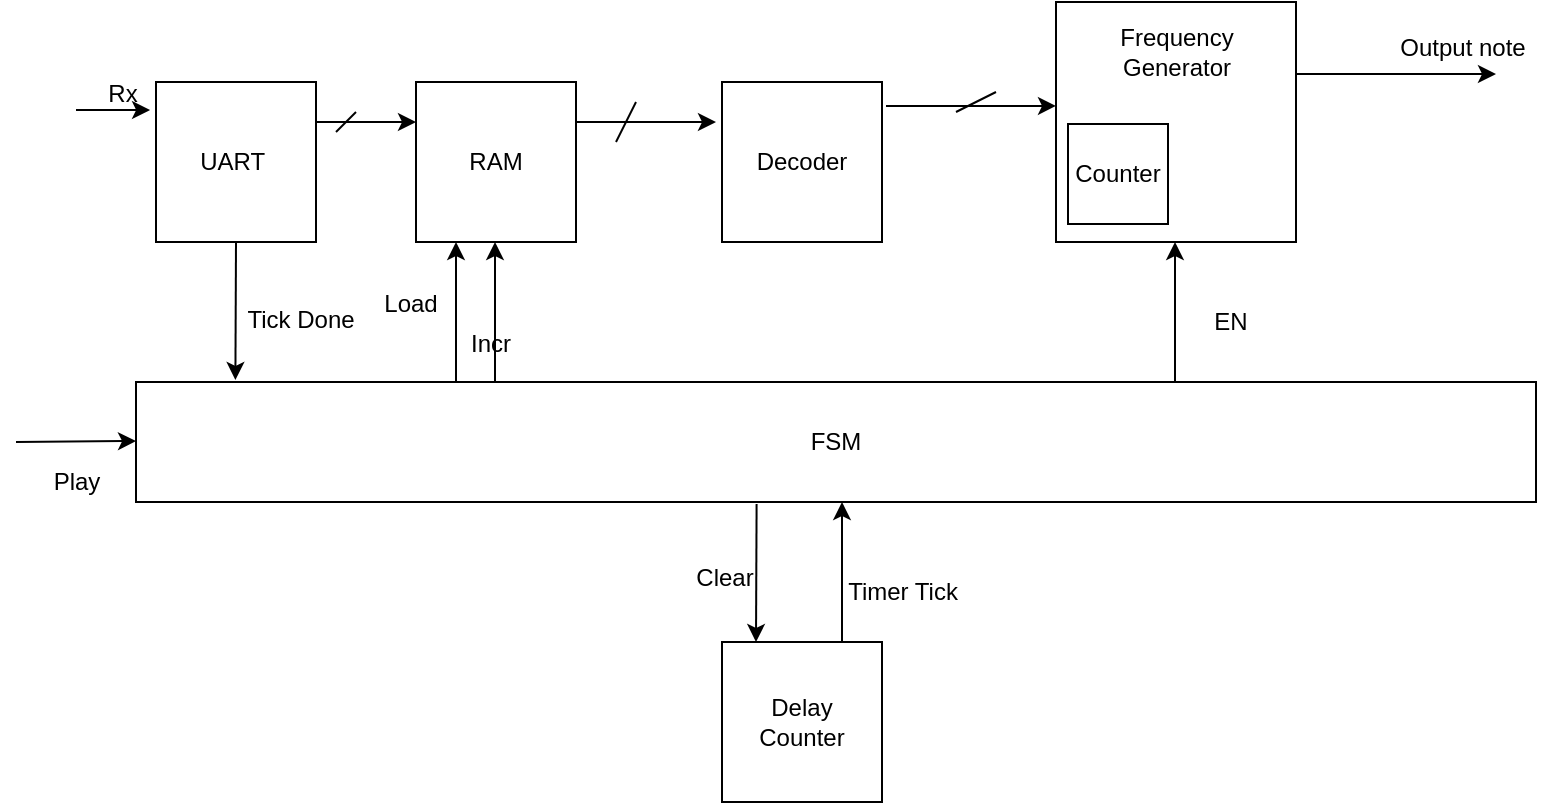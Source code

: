 <mxfile version="12.6.1" type="device"><diagram id="YgdAXPZ5-lK4IQie13oy" name="Page-1"><mxGraphModel dx="946" dy="520" grid="1" gridSize="10" guides="1" tooltips="1" connect="1" arrows="1" fold="1" page="1" pageScale="1" pageWidth="827" pageHeight="1169" math="0" shadow="0"><root><mxCell id="0"/><mxCell id="1" parent="0"/><mxCell id="5bdlo-9A9kZahce54ayF-1" value="FSM" style="rounded=0;whiteSpace=wrap;html=1;" vertex="1" parent="1"><mxGeometry x="80" y="270" width="700" height="60" as="geometry"/></mxCell><mxCell id="5bdlo-9A9kZahce54ayF-2" value="UART&amp;nbsp;" style="whiteSpace=wrap;html=1;aspect=fixed;" vertex="1" parent="1"><mxGeometry x="90" y="120" width="80" height="80" as="geometry"/></mxCell><mxCell id="5bdlo-9A9kZahce54ayF-3" value="RAM" style="whiteSpace=wrap;html=1;aspect=fixed;" vertex="1" parent="1"><mxGeometry x="220" y="120" width="80" height="80" as="geometry"/></mxCell><mxCell id="5bdlo-9A9kZahce54ayF-4" value="Decoder" style="whiteSpace=wrap;html=1;aspect=fixed;" vertex="1" parent="1"><mxGeometry x="373" y="120" width="80" height="80" as="geometry"/></mxCell><mxCell id="5bdlo-9A9kZahce54ayF-9" value="" style="group" vertex="1" connectable="0" parent="1"><mxGeometry x="540" y="80" width="120" height="120" as="geometry"/></mxCell><mxCell id="5bdlo-9A9kZahce54ayF-5" value="" style="whiteSpace=wrap;html=1;aspect=fixed;" vertex="1" parent="5bdlo-9A9kZahce54ayF-9"><mxGeometry width="120" height="120" as="geometry"/></mxCell><mxCell id="5bdlo-9A9kZahce54ayF-6" value="Frequency &lt;br&gt;Generator" style="text;html=1;align=center;verticalAlign=middle;resizable=0;points=[];autosize=1;" vertex="1" parent="5bdlo-9A9kZahce54ayF-9"><mxGeometry x="25" y="10" width="70" height="30" as="geometry"/></mxCell><mxCell id="5bdlo-9A9kZahce54ayF-8" value="Counter" style="rounded=0;whiteSpace=wrap;html=1;" vertex="1" parent="5bdlo-9A9kZahce54ayF-9"><mxGeometry x="6" y="61" width="50" height="50" as="geometry"/></mxCell><mxCell id="5bdlo-9A9kZahce54ayF-12" value="" style="endArrow=classic;html=1;entryX=-0.037;entryY=0.175;entryDx=0;entryDy=0;entryPerimeter=0;" edge="1" parent="1" target="5bdlo-9A9kZahce54ayF-2"><mxGeometry width="50" height="50" relative="1" as="geometry"><mxPoint x="50" y="134" as="sourcePoint"/><mxPoint x="130" y="350" as="targetPoint"/><Array as="points"/></mxGeometry></mxCell><mxCell id="5bdlo-9A9kZahce54ayF-14" value="Rx" style="text;html=1;align=center;verticalAlign=middle;resizable=0;points=[];autosize=1;" vertex="1" parent="1"><mxGeometry x="58" y="116" width="30" height="20" as="geometry"/></mxCell><mxCell id="5bdlo-9A9kZahce54ayF-17" value="" style="endArrow=classic;html=1;exitX=0.5;exitY=1;exitDx=0;exitDy=0;entryX=0.071;entryY=-0.017;entryDx=0;entryDy=0;entryPerimeter=0;" edge="1" parent="1" source="5bdlo-9A9kZahce54ayF-2" target="5bdlo-9A9kZahce54ayF-1"><mxGeometry width="50" height="50" relative="1" as="geometry"><mxPoint x="40" y="400" as="sourcePoint"/><mxPoint x="90" y="350" as="targetPoint"/></mxGeometry></mxCell><mxCell id="5bdlo-9A9kZahce54ayF-19" value="Delay &lt;br&gt;Counter" style="whiteSpace=wrap;html=1;aspect=fixed;" vertex="1" parent="1"><mxGeometry x="373" y="400" width="80" height="80" as="geometry"/></mxCell><mxCell id="5bdlo-9A9kZahce54ayF-20" value="" style="endArrow=classic;html=1;exitX=0.5;exitY=1;exitDx=0;exitDy=0;entryX=0.071;entryY=-0.017;entryDx=0;entryDy=0;entryPerimeter=0;" edge="1" parent="1"><mxGeometry width="50" height="50" relative="1" as="geometry"><mxPoint x="390.3" y="331.02" as="sourcePoint"/><mxPoint x="390" y="400" as="targetPoint"/></mxGeometry></mxCell><mxCell id="5bdlo-9A9kZahce54ayF-21" value="" style="endArrow=classic;html=1;exitX=0.75;exitY=0;exitDx=0;exitDy=0;" edge="1" parent="1" source="5bdlo-9A9kZahce54ayF-19"><mxGeometry width="50" height="50" relative="1" as="geometry"><mxPoint x="290.3" y="221.02" as="sourcePoint"/><mxPoint x="433" y="330" as="targetPoint"/></mxGeometry></mxCell><mxCell id="5bdlo-9A9kZahce54ayF-22" value="" style="group" vertex="1" connectable="0" parent="1"><mxGeometry x="180" y="135" width="10" height="10" as="geometry"/></mxCell><mxCell id="5bdlo-9A9kZahce54ayF-15" value="" style="endArrow=classic;html=1;exitX=1;exitY=0.25;exitDx=0;exitDy=0;entryX=0;entryY=0.25;entryDx=0;entryDy=0;" edge="1" parent="5bdlo-9A9kZahce54ayF-22" source="5bdlo-9A9kZahce54ayF-2" target="5bdlo-9A9kZahce54ayF-3"><mxGeometry width="50" height="50" relative="1" as="geometry"><mxPoint x="-10" y="50" as="sourcePoint"/><mxPoint x="40" as="targetPoint"/></mxGeometry></mxCell><mxCell id="5bdlo-9A9kZahce54ayF-16" value="" style="endArrow=none;html=1;" edge="1" parent="5bdlo-9A9kZahce54ayF-22"><mxGeometry width="50" height="50" relative="1" as="geometry"><mxPoint y="10" as="sourcePoint"/><mxPoint x="10" as="targetPoint"/></mxGeometry></mxCell><mxCell id="5bdlo-9A9kZahce54ayF-23" value="" style="group" vertex="1" connectable="0" parent="1"><mxGeometry x="320" y="145" width="10" height="10" as="geometry"/></mxCell><mxCell id="5bdlo-9A9kZahce54ayF-24" value="" style="endArrow=classic;html=1;exitX=1;exitY=0.25;exitDx=0;exitDy=0;" edge="1" parent="5bdlo-9A9kZahce54ayF-23" source="5bdlo-9A9kZahce54ayF-3"><mxGeometry width="50" height="50" relative="1" as="geometry"><mxPoint x="-10" y="50" as="sourcePoint"/><mxPoint x="50" y="-5" as="targetPoint"/></mxGeometry></mxCell><mxCell id="5bdlo-9A9kZahce54ayF-25" value="" style="endArrow=none;html=1;" edge="1" parent="5bdlo-9A9kZahce54ayF-23"><mxGeometry width="50" height="50" relative="1" as="geometry"><mxPoint y="5" as="sourcePoint"/><mxPoint x="10" y="-15" as="targetPoint"/></mxGeometry></mxCell><mxCell id="5bdlo-9A9kZahce54ayF-26" value="" style="group" vertex="1" connectable="0" parent="1"><mxGeometry x="490" y="125" width="20" height="10" as="geometry"/></mxCell><mxCell id="5bdlo-9A9kZahce54ayF-28" value="" style="endArrow=none;html=1;" edge="1" parent="5bdlo-9A9kZahce54ayF-26"><mxGeometry width="50" height="50" relative="1" as="geometry"><mxPoint y="10" as="sourcePoint"/><mxPoint x="20" as="targetPoint"/></mxGeometry></mxCell><mxCell id="5bdlo-9A9kZahce54ayF-27" value="" style="endArrow=classic;html=1;exitX=1.025;exitY=0.15;exitDx=0;exitDy=0;entryX=0;entryY=0.433;entryDx=0;entryDy=0;exitPerimeter=0;entryPerimeter=0;" edge="1" parent="1" source="5bdlo-9A9kZahce54ayF-4" target="5bdlo-9A9kZahce54ayF-5"><mxGeometry width="50" height="50" relative="1" as="geometry"><mxPoint x="480" y="180" as="sourcePoint"/><mxPoint x="530" y="130" as="targetPoint"/></mxGeometry></mxCell><mxCell id="5bdlo-9A9kZahce54ayF-29" value="Clear" style="text;html=1;align=center;verticalAlign=middle;resizable=0;points=[];autosize=1;" vertex="1" parent="1"><mxGeometry x="354" y="358" width="40" height="20" as="geometry"/></mxCell><mxCell id="5bdlo-9A9kZahce54ayF-30" value="Timer Tick&lt;br&gt;" style="text;html=1;align=center;verticalAlign=middle;resizable=0;points=[];autosize=1;" vertex="1" parent="1"><mxGeometry x="428" y="365" width="70" height="20" as="geometry"/></mxCell><mxCell id="5bdlo-9A9kZahce54ayF-31" value="" style="endArrow=classic;html=1;exitX=0.75;exitY=0;exitDx=0;exitDy=0;" edge="1" parent="1"><mxGeometry width="50" height="50" relative="1" as="geometry"><mxPoint x="599.5" y="270" as="sourcePoint"/><mxPoint x="599.5" y="200" as="targetPoint"/></mxGeometry></mxCell><mxCell id="5bdlo-9A9kZahce54ayF-32" value="EN" style="text;html=1;align=center;verticalAlign=middle;resizable=0;points=[];autosize=1;" vertex="1" parent="1"><mxGeometry x="612" y="230" width="30" height="20" as="geometry"/></mxCell><mxCell id="5bdlo-9A9kZahce54ayF-33" value="Tick Done" style="text;html=1;align=center;verticalAlign=middle;resizable=0;points=[];autosize=1;" vertex="1" parent="1"><mxGeometry x="127" y="229" width="70" height="20" as="geometry"/></mxCell><mxCell id="5bdlo-9A9kZahce54ayF-34" value="" style="endArrow=classic;html=1;exitX=0.75;exitY=0;exitDx=0;exitDy=0;" edge="1" parent="1"><mxGeometry width="50" height="50" relative="1" as="geometry"><mxPoint x="240" y="270" as="sourcePoint"/><mxPoint x="240" y="200" as="targetPoint"/></mxGeometry></mxCell><mxCell id="5bdlo-9A9kZahce54ayF-35" value="Load" style="text;html=1;align=center;verticalAlign=middle;resizable=0;points=[];autosize=1;" vertex="1" parent="1"><mxGeometry x="197" y="221" width="40" height="20" as="geometry"/></mxCell><mxCell id="5bdlo-9A9kZahce54ayF-38" value="Incr" style="text;html=1;align=center;verticalAlign=middle;resizable=0;points=[];autosize=1;" vertex="1" parent="1"><mxGeometry x="237" y="241" width="40" height="20" as="geometry"/></mxCell><mxCell id="5bdlo-9A9kZahce54ayF-40" value="" style="endArrow=classic;html=1;" edge="1" parent="1"><mxGeometry width="50" height="50" relative="1" as="geometry"><mxPoint x="660" y="116" as="sourcePoint"/><mxPoint x="760" y="116" as="targetPoint"/></mxGeometry></mxCell><mxCell id="5bdlo-9A9kZahce54ayF-41" value="" style="endArrow=classic;html=1;" edge="1" parent="1"><mxGeometry width="50" height="50" relative="1" as="geometry"><mxPoint x="20" y="300" as="sourcePoint"/><mxPoint x="80" y="299.5" as="targetPoint"/></mxGeometry></mxCell><mxCell id="5bdlo-9A9kZahce54ayF-42" value="Play" style="text;html=1;align=center;verticalAlign=middle;resizable=0;points=[];autosize=1;" vertex="1" parent="1"><mxGeometry x="30" y="310" width="40" height="20" as="geometry"/></mxCell><mxCell id="5bdlo-9A9kZahce54ayF-43" value="" style="endArrow=classic;html=1;exitX=0.75;exitY=0;exitDx=0;exitDy=0;" edge="1" parent="1"><mxGeometry width="50" height="50" relative="1" as="geometry"><mxPoint x="259.5" y="270" as="sourcePoint"/><mxPoint x="259.5" y="200" as="targetPoint"/></mxGeometry></mxCell><mxCell id="5bdlo-9A9kZahce54ayF-46" value="Output note&lt;br&gt;" style="text;html=1;align=center;verticalAlign=middle;resizable=0;points=[];autosize=1;" vertex="1" parent="1"><mxGeometry x="703" y="93" width="80" height="20" as="geometry"/></mxCell></root></mxGraphModel></diagram></mxfile>